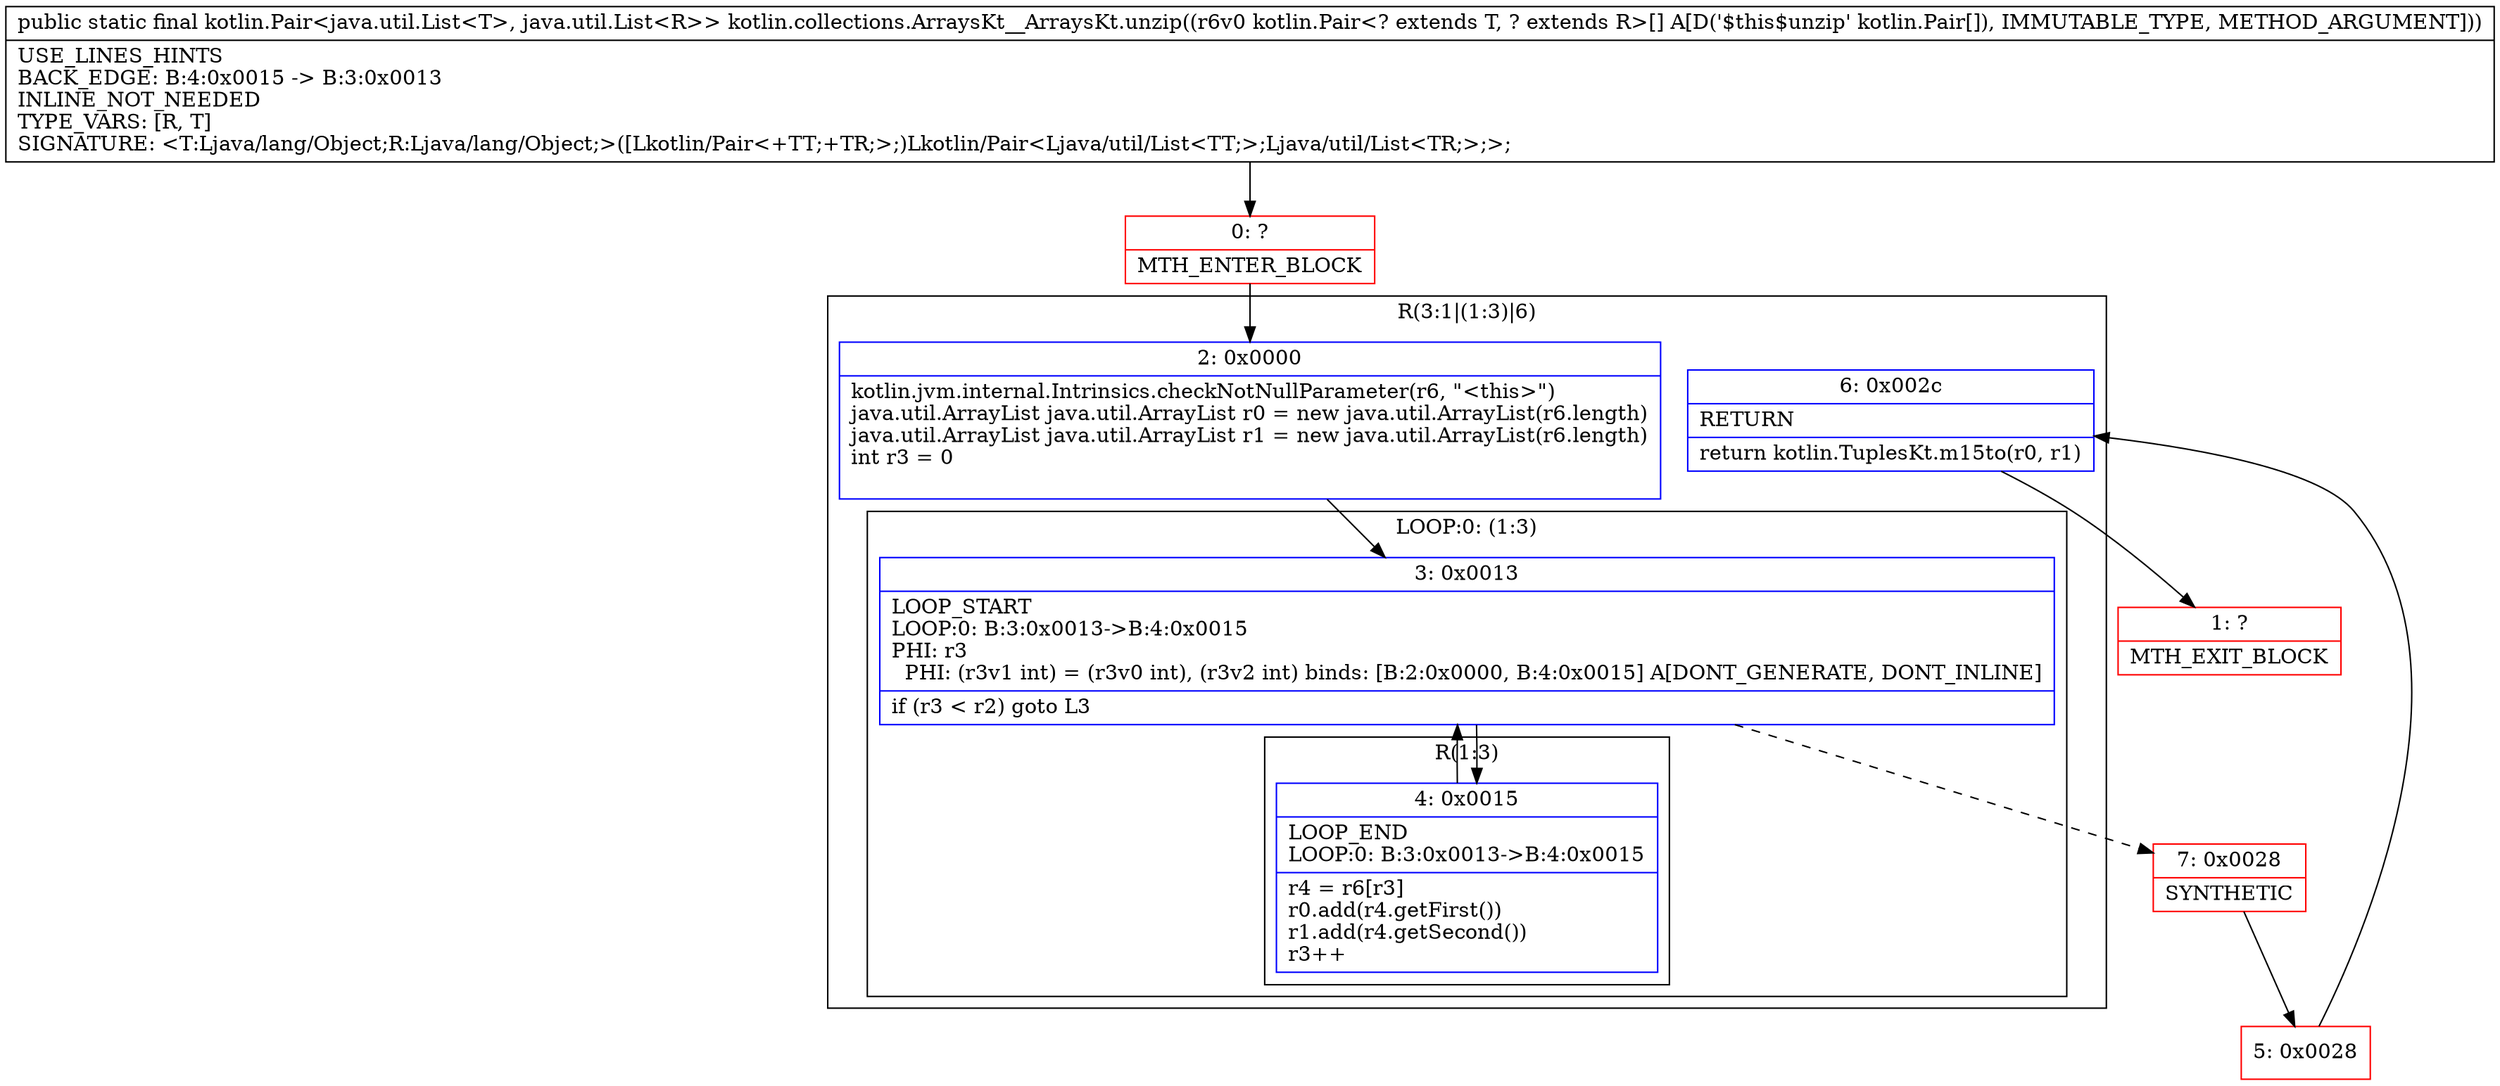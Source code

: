 digraph "CFG forkotlin.collections.ArraysKt__ArraysKt.unzip([Lkotlin\/Pair;)Lkotlin\/Pair;" {
subgraph cluster_Region_314418034 {
label = "R(3:1|(1:3)|6)";
node [shape=record,color=blue];
Node_2 [shape=record,label="{2\:\ 0x0000|kotlin.jvm.internal.Intrinsics.checkNotNullParameter(r6, \"\<this\>\")\ljava.util.ArrayList java.util.ArrayList r0 = new java.util.ArrayList(r6.length)\ljava.util.ArrayList java.util.ArrayList r1 = new java.util.ArrayList(r6.length)\lint r3 = 0\l\l}"];
subgraph cluster_LoopRegion_771460479 {
label = "LOOP:0: (1:3)";
node [shape=record,color=blue];
Node_3 [shape=record,label="{3\:\ 0x0013|LOOP_START\lLOOP:0: B:3:0x0013\-\>B:4:0x0015\lPHI: r3 \l  PHI: (r3v1 int) = (r3v0 int), (r3v2 int) binds: [B:2:0x0000, B:4:0x0015] A[DONT_GENERATE, DONT_INLINE]\l|if (r3 \< r2) goto L3\l}"];
subgraph cluster_Region_181259308 {
label = "R(1:3)";
node [shape=record,color=blue];
Node_4 [shape=record,label="{4\:\ 0x0015|LOOP_END\lLOOP:0: B:3:0x0013\-\>B:4:0x0015\l|r4 = r6[r3]\lr0.add(r4.getFirst())\lr1.add(r4.getSecond())\lr3++\l}"];
}
}
Node_6 [shape=record,label="{6\:\ 0x002c|RETURN\l|return kotlin.TuplesKt.m15to(r0, r1)\l}"];
}
Node_0 [shape=record,color=red,label="{0\:\ ?|MTH_ENTER_BLOCK\l}"];
Node_7 [shape=record,color=red,label="{7\:\ 0x0028|SYNTHETIC\l}"];
Node_5 [shape=record,color=red,label="{5\:\ 0x0028}"];
Node_1 [shape=record,color=red,label="{1\:\ ?|MTH_EXIT_BLOCK\l}"];
MethodNode[shape=record,label="{public static final kotlin.Pair\<java.util.List\<T\>, java.util.List\<R\>\> kotlin.collections.ArraysKt__ArraysKt.unzip((r6v0 kotlin.Pair\<? extends T, ? extends R\>[] A[D('$this$unzip' kotlin.Pair[]), IMMUTABLE_TYPE, METHOD_ARGUMENT]))  | USE_LINES_HINTS\lBACK_EDGE: B:4:0x0015 \-\> B:3:0x0013\lINLINE_NOT_NEEDED\lTYPE_VARS: [R, T]\lSIGNATURE: \<T:Ljava\/lang\/Object;R:Ljava\/lang\/Object;\>([Lkotlin\/Pair\<+TT;+TR;\>;)Lkotlin\/Pair\<Ljava\/util\/List\<TT;\>;Ljava\/util\/List\<TR;\>;\>;\l}"];
MethodNode -> Node_0;Node_2 -> Node_3;
Node_3 -> Node_4;
Node_3 -> Node_7[style=dashed];
Node_4 -> Node_3;
Node_6 -> Node_1;
Node_0 -> Node_2;
Node_7 -> Node_5;
Node_5 -> Node_6;
}

